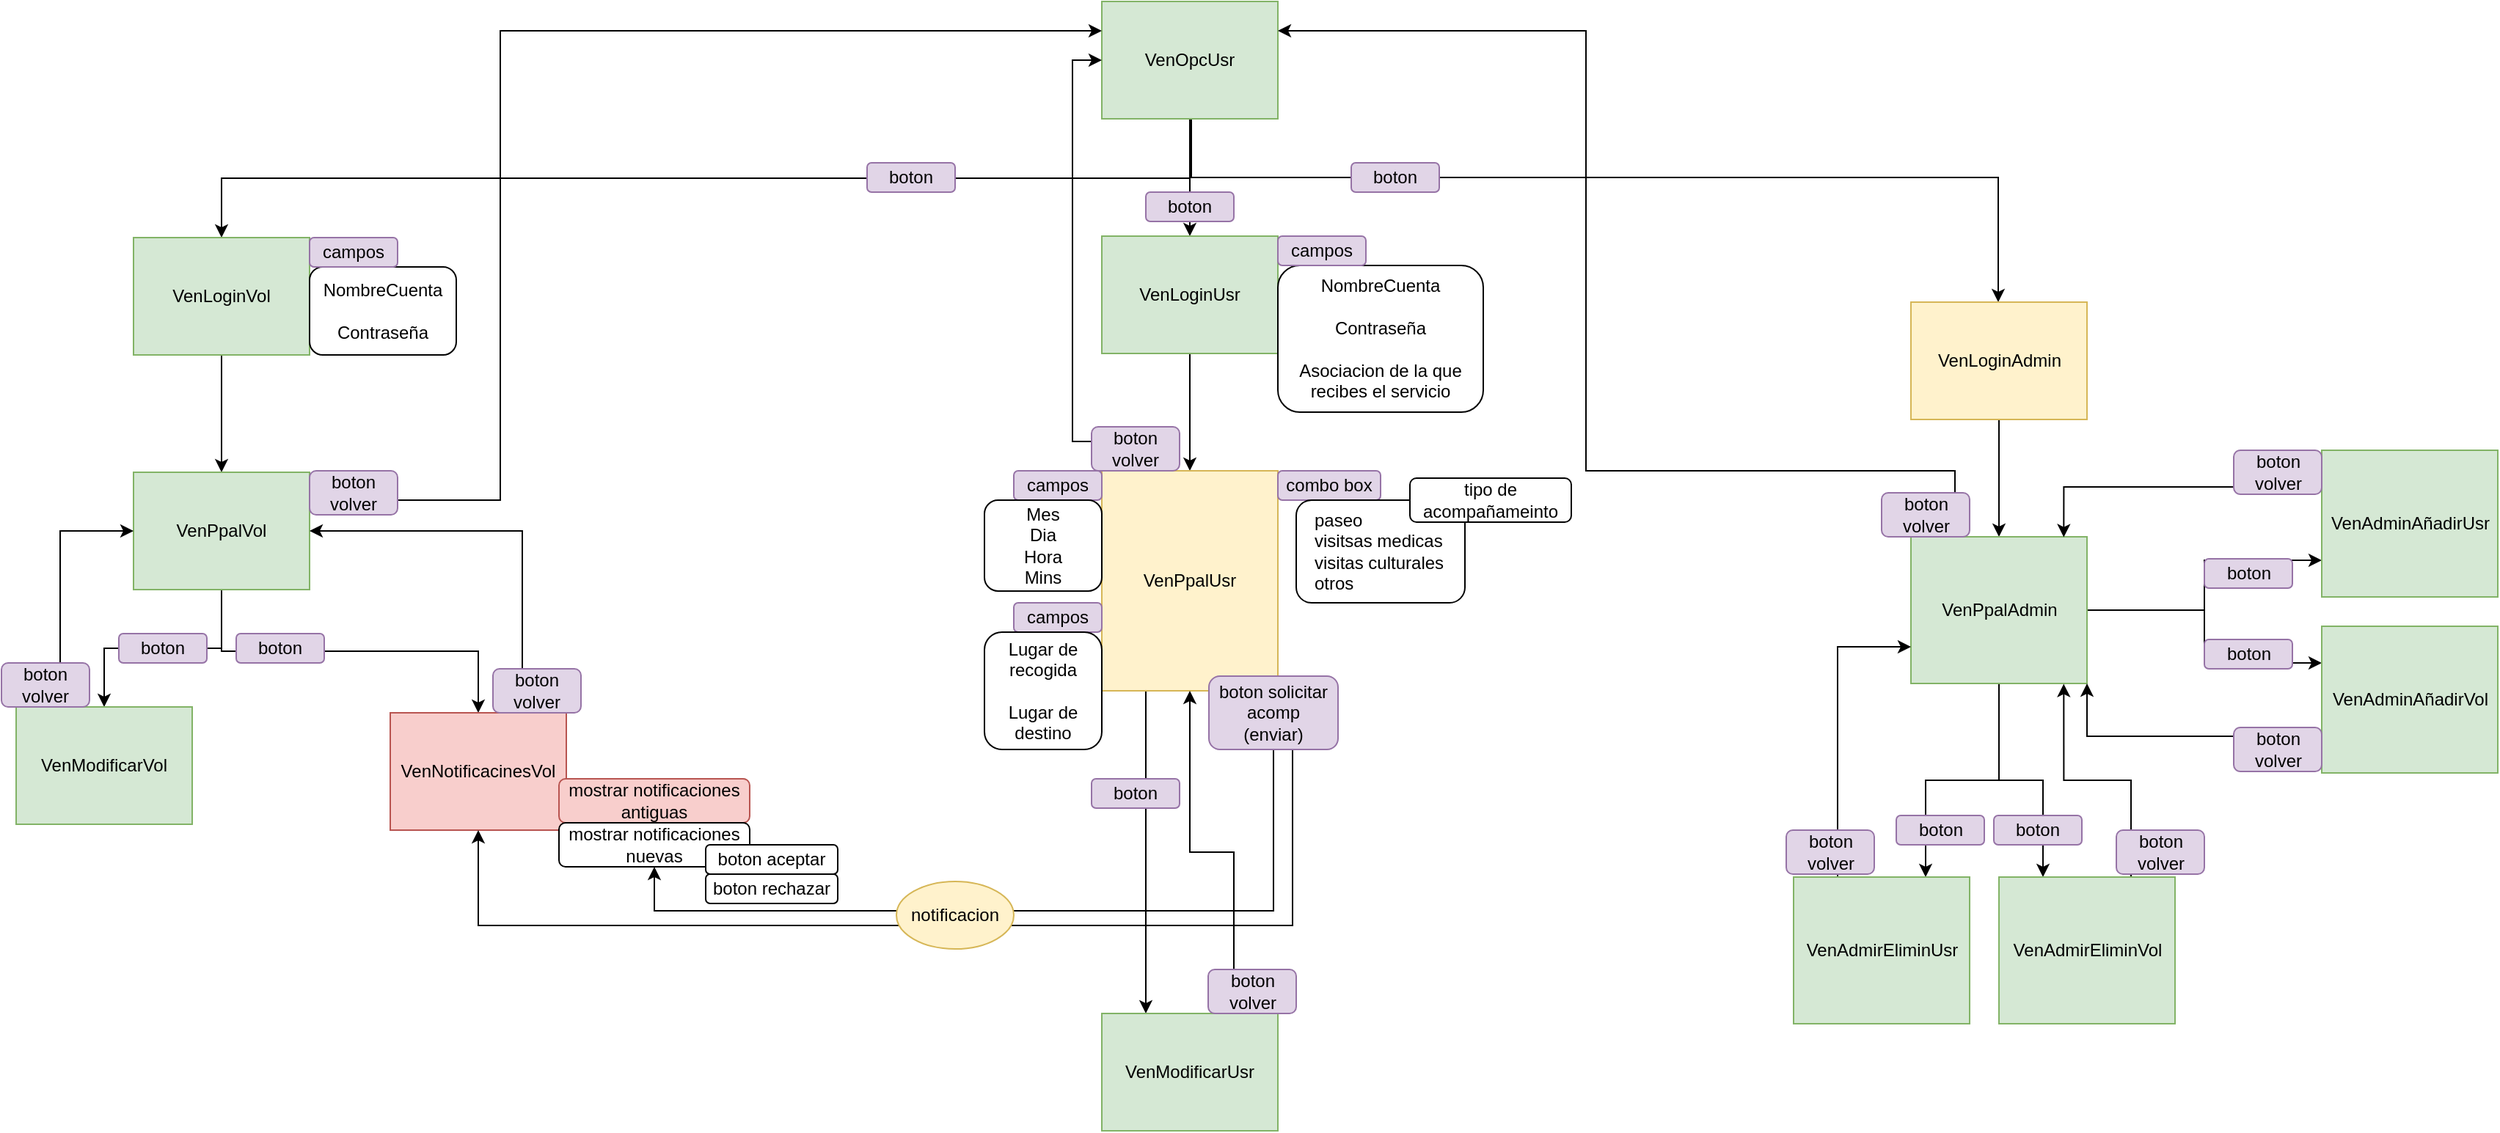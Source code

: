 <mxfile version="12.1.0" type="device" pages="1"><diagram id="lkkYnqu0QGlbB1ZkNQMD" name="Page-1"><mxGraphModel dx="2235" dy="808" grid="1" gridSize="10" guides="1" tooltips="1" connect="1" arrows="1" fold="1" page="1" pageScale="1" pageWidth="827" pageHeight="1169" math="0" shadow="0"><root><mxCell id="0"/><mxCell id="1" parent="0"/><mxCell id="LvIO8moZ334nMMsS1Mp4-1" style="edgeStyle=orthogonalEdgeStyle;rounded=0;orthogonalLoop=1;jettySize=auto;html=1;exitX=0.5;exitY=1;exitDx=0;exitDy=0;" parent="1" source="LvIO8moZ334nMMsS1Mp4-4" target="LvIO8moZ334nMMsS1Mp4-6" edge="1"><mxGeometry relative="1" as="geometry"><Array as="points"><mxPoint x="421" y="120"/><mxPoint x="971" y="120"/></Array></mxGeometry></mxCell><mxCell id="LvIO8moZ334nMMsS1Mp4-2" style="edgeStyle=orthogonalEdgeStyle;rounded=0;orthogonalLoop=1;jettySize=auto;html=1;exitX=0.5;exitY=1;exitDx=0;exitDy=0;" parent="1" source="LvIO8moZ334nMMsS1Mp4-4" target="LvIO8moZ334nMMsS1Mp4-8" edge="1"><mxGeometry relative="1" as="geometry"/></mxCell><mxCell id="LvIO8moZ334nMMsS1Mp4-3" style="edgeStyle=orthogonalEdgeStyle;rounded=0;orthogonalLoop=1;jettySize=auto;html=1;exitX=0.5;exitY=1;exitDx=0;exitDy=0;" parent="1" source="LvIO8moZ334nMMsS1Mp4-4" target="LvIO8moZ334nMMsS1Mp4-10" edge="1"><mxGeometry relative="1" as="geometry"/></mxCell><mxCell id="LvIO8moZ334nMMsS1Mp4-4" value="VenOpcUsr" style="rounded=0;whiteSpace=wrap;html=1;fillColor=#d5e8d4;strokeColor=#82b366;" parent="1" vertex="1"><mxGeometry x="360" width="120" height="80" as="geometry"/></mxCell><mxCell id="LvIO8moZ334nMMsS1Mp4-5" style="edgeStyle=orthogonalEdgeStyle;rounded=0;orthogonalLoop=1;jettySize=auto;html=1;exitX=0.5;exitY=1;exitDx=0;exitDy=0;" parent="1" source="LvIO8moZ334nMMsS1Mp4-6" target="LvIO8moZ334nMMsS1Mp4-47" edge="1"><mxGeometry relative="1" as="geometry"/></mxCell><mxCell id="LvIO8moZ334nMMsS1Mp4-6" value="VenLoginAdmin" style="rounded=0;whiteSpace=wrap;html=1;fillColor=#fff2cc;strokeColor=#d6b656;" parent="1" vertex="1"><mxGeometry x="911.5" y="205" width="120" height="80" as="geometry"/></mxCell><mxCell id="LvIO8moZ334nMMsS1Mp4-7" style="edgeStyle=orthogonalEdgeStyle;rounded=0;orthogonalLoop=1;jettySize=auto;html=1;exitX=0.5;exitY=1;exitDx=0;exitDy=0;" parent="1" source="LvIO8moZ334nMMsS1Mp4-8" target="LvIO8moZ334nMMsS1Mp4-32" edge="1"><mxGeometry relative="1" as="geometry"/></mxCell><mxCell id="LvIO8moZ334nMMsS1Mp4-8" value="VenLoginUsr" style="rounded=0;whiteSpace=wrap;html=1;fillColor=#d5e8d4;strokeColor=#82b366;" parent="1" vertex="1"><mxGeometry x="360" y="160" width="120" height="80" as="geometry"/></mxCell><mxCell id="LvIO8moZ334nMMsS1Mp4-9" style="edgeStyle=orthogonalEdgeStyle;rounded=0;orthogonalLoop=1;jettySize=auto;html=1;exitX=0.5;exitY=1;exitDx=0;exitDy=0;" parent="1" source="LvIO8moZ334nMMsS1Mp4-10" target="LvIO8moZ334nMMsS1Mp4-16" edge="1"><mxGeometry relative="1" as="geometry"/></mxCell><mxCell id="LvIO8moZ334nMMsS1Mp4-10" value="VenLoginVol" style="rounded=0;whiteSpace=wrap;html=1;fillColor=#d5e8d4;strokeColor=#82b366;" parent="1" vertex="1"><mxGeometry x="-300" y="161" width="120" height="80" as="geometry"/></mxCell><mxCell id="LvIO8moZ334nMMsS1Mp4-11" value="NombreCuenta&lt;br&gt;&lt;br&gt;Contraseña&lt;br&gt;&lt;br&gt;Asociacion de la que recibes el servicio" style="rounded=1;whiteSpace=wrap;html=1;" parent="1" vertex="1"><mxGeometry x="480" y="180" width="140" height="100" as="geometry"/></mxCell><mxCell id="LvIO8moZ334nMMsS1Mp4-12" value="NombreCuenta&lt;br&gt;&lt;br&gt;Contraseña" style="rounded=1;whiteSpace=wrap;html=1;" parent="1" vertex="1"><mxGeometry x="-180" y="181" width="100" height="60" as="geometry"/></mxCell><mxCell id="LvIO8moZ334nMMsS1Mp4-13" style="edgeStyle=orthogonalEdgeStyle;rounded=0;orthogonalLoop=1;jettySize=auto;html=1;exitX=0.5;exitY=1;exitDx=0;exitDy=0;" parent="1" source="LvIO8moZ334nMMsS1Mp4-16" target="LvIO8moZ334nMMsS1Mp4-18" edge="1"><mxGeometry relative="1" as="geometry"/></mxCell><mxCell id="LvIO8moZ334nMMsS1Mp4-14" style="edgeStyle=orthogonalEdgeStyle;rounded=0;orthogonalLoop=1;jettySize=auto;html=1;exitX=0.5;exitY=1;exitDx=0;exitDy=0;" parent="1" source="LvIO8moZ334nMMsS1Mp4-16" target="LvIO8moZ334nMMsS1Mp4-20" edge="1"><mxGeometry relative="1" as="geometry"/></mxCell><mxCell id="LvIO8moZ334nMMsS1Mp4-15" style="edgeStyle=orthogonalEdgeStyle;rounded=0;orthogonalLoop=1;jettySize=auto;html=1;exitX=0;exitY=0.25;exitDx=0;exitDy=0;entryX=0;entryY=0.25;entryDx=0;entryDy=0;" parent="1" source="LvIO8moZ334nMMsS1Mp4-16" target="LvIO8moZ334nMMsS1Mp4-4" edge="1"><mxGeometry relative="1" as="geometry"><Array as="points"><mxPoint x="-300" y="340"/><mxPoint x="-50" y="340"/><mxPoint x="-50" y="20"/></Array></mxGeometry></mxCell><mxCell id="LvIO8moZ334nMMsS1Mp4-16" value="VenPpalVol" style="rounded=0;whiteSpace=wrap;html=1;fillColor=#d5e8d4;strokeColor=#82b366;" parent="1" vertex="1"><mxGeometry x="-300" y="321" width="120" height="80" as="geometry"/></mxCell><mxCell id="LvIO8moZ334nMMsS1Mp4-17" style="edgeStyle=orthogonalEdgeStyle;rounded=0;orthogonalLoop=1;jettySize=auto;html=1;exitX=0.25;exitY=0;exitDx=0;exitDy=0;entryX=0;entryY=0.5;entryDx=0;entryDy=0;" parent="1" source="LvIO8moZ334nMMsS1Mp4-18" target="LvIO8moZ334nMMsS1Mp4-16" edge="1"><mxGeometry relative="1" as="geometry"/></mxCell><mxCell id="LvIO8moZ334nMMsS1Mp4-18" value="VenModificarVol" style="rounded=0;whiteSpace=wrap;html=1;fillColor=#d5e8d4;strokeColor=#82b366;" parent="1" vertex="1"><mxGeometry x="-380" y="481" width="120" height="80" as="geometry"/></mxCell><mxCell id="LvIO8moZ334nMMsS1Mp4-19" style="edgeStyle=orthogonalEdgeStyle;rounded=0;orthogonalLoop=1;jettySize=auto;html=1;exitX=0.75;exitY=0;exitDx=0;exitDy=0;entryX=1;entryY=0.5;entryDx=0;entryDy=0;" parent="1" source="LvIO8moZ334nMMsS1Mp4-20" target="LvIO8moZ334nMMsS1Mp4-16" edge="1"><mxGeometry relative="1" as="geometry"/></mxCell><mxCell id="LvIO8moZ334nMMsS1Mp4-20" value="VenNotificacinesVol" style="rounded=0;whiteSpace=wrap;html=1;fillColor=#f8cecc;strokeColor=#b85450;" parent="1" vertex="1"><mxGeometry x="-125" y="485" width="120" height="80" as="geometry"/></mxCell><mxCell id="LvIO8moZ334nMMsS1Mp4-21" value="boton" style="rounded=1;whiteSpace=wrap;html=1;fillColor=#e1d5e7;strokeColor=#9673a6;" parent="1" vertex="1"><mxGeometry x="-230" y="431" width="60" height="20" as="geometry"/></mxCell><mxCell id="LvIO8moZ334nMMsS1Mp4-22" value="boton" style="rounded=1;whiteSpace=wrap;html=1;fillColor=#e1d5e7;strokeColor=#9673a6;" parent="1" vertex="1"><mxGeometry x="-310" y="431" width="60" height="20" as="geometry"/></mxCell><mxCell id="LvIO8moZ334nMMsS1Mp4-23" value="boton" style="rounded=1;whiteSpace=wrap;html=1;fillColor=#e1d5e7;strokeColor=#9673a6;" parent="1" vertex="1"><mxGeometry x="200" y="110" width="60" height="20" as="geometry"/></mxCell><mxCell id="LvIO8moZ334nMMsS1Mp4-24" value="boton" style="rounded=1;whiteSpace=wrap;html=1;fillColor=#e1d5e7;strokeColor=#9673a6;" parent="1" vertex="1"><mxGeometry x="530" y="110" width="60" height="20" as="geometry"/></mxCell><mxCell id="LvIO8moZ334nMMsS1Mp4-25" value="boton" style="rounded=1;whiteSpace=wrap;html=1;fillColor=#e1d5e7;strokeColor=#9673a6;" parent="1" vertex="1"><mxGeometry x="390" y="130" width="60" height="20" as="geometry"/></mxCell><mxCell id="LvIO8moZ334nMMsS1Mp4-26" value="campos" style="rounded=1;whiteSpace=wrap;html=1;fillColor=#e1d5e7;strokeColor=#9673a6;" parent="1" vertex="1"><mxGeometry x="-180" y="161" width="60" height="20" as="geometry"/></mxCell><mxCell id="LvIO8moZ334nMMsS1Mp4-27" value="campos" style="rounded=1;whiteSpace=wrap;html=1;fillColor=#e1d5e7;strokeColor=#9673a6;" parent="1" vertex="1"><mxGeometry x="480" y="160" width="60" height="20" as="geometry"/></mxCell><mxCell id="LvIO8moZ334nMMsS1Mp4-28" value="mostrar notificaciones&lt;br&gt;antiguas" style="rounded=1;whiteSpace=wrap;html=1;fillColor=#f8cecc;strokeColor=#b85450;" parent="1" vertex="1"><mxGeometry x="-10" y="530" width="130" height="30" as="geometry"/></mxCell><mxCell id="LvIO8moZ334nMMsS1Mp4-29" value="mostrar notificaciones&lt;br&gt;nuevas" style="rounded=1;whiteSpace=wrap;html=1;" parent="1" vertex="1"><mxGeometry x="-10" y="560" width="130" height="30" as="geometry"/></mxCell><mxCell id="LvIO8moZ334nMMsS1Mp4-30" style="edgeStyle=orthogonalEdgeStyle;rounded=0;orthogonalLoop=1;jettySize=auto;html=1;exitX=0.25;exitY=0;exitDx=0;exitDy=0;entryX=0;entryY=0.5;entryDx=0;entryDy=0;" parent="1" source="LvIO8moZ334nMMsS1Mp4-32" target="LvIO8moZ334nMMsS1Mp4-4" edge="1"><mxGeometry relative="1" as="geometry"><Array as="points"><mxPoint x="370" y="320"/><mxPoint x="370" y="300"/><mxPoint x="340" y="300"/><mxPoint x="340" y="40"/></Array></mxGeometry></mxCell><mxCell id="LvIO8moZ334nMMsS1Mp4-31" style="edgeStyle=orthogonalEdgeStyle;rounded=0;orthogonalLoop=1;jettySize=auto;html=1;exitX=0.25;exitY=1;exitDx=0;exitDy=0;entryX=0.25;entryY=0;entryDx=0;entryDy=0;" parent="1" source="LvIO8moZ334nMMsS1Mp4-32" target="LvIO8moZ334nMMsS1Mp4-74" edge="1"><mxGeometry relative="1" as="geometry"/></mxCell><mxCell id="LvIO8moZ334nMMsS1Mp4-32" value="VenPpalUsr" style="rounded=0;whiteSpace=wrap;html=1;fillColor=#fff2cc;strokeColor=#d6b656;" parent="1" vertex="1"><mxGeometry x="360" y="320" width="120" height="150" as="geometry"/></mxCell><mxCell id="LvIO8moZ334nMMsS1Mp4-33" value="combo box" style="rounded=1;whiteSpace=wrap;html=1;fillColor=#e1d5e7;strokeColor=#9673a6;" parent="1" vertex="1"><mxGeometry x="480" y="320" width="70" height="20" as="geometry"/></mxCell><mxCell id="LvIO8moZ334nMMsS1Mp4-34" value="&amp;nbsp; &amp;nbsp;paseo&lt;br&gt;&amp;nbsp; &amp;nbsp;visitsas medicas&lt;br&gt;&amp;nbsp; &amp;nbsp;visitas culturales&lt;br&gt;&amp;nbsp; &amp;nbsp;otros" style="rounded=1;whiteSpace=wrap;html=1;align=left;" parent="1" vertex="1"><mxGeometry x="492.5" y="340" width="115" height="70" as="geometry"/></mxCell><mxCell id="LvIO8moZ334nMMsS1Mp4-35" value="tipo de acompañameinto" style="rounded=1;whiteSpace=wrap;html=1;" parent="1" vertex="1"><mxGeometry x="570" y="325" width="110" height="30" as="geometry"/></mxCell><mxCell id="LvIO8moZ334nMMsS1Mp4-36" value="boton aceptar" style="rounded=1;whiteSpace=wrap;html=1;" parent="1" vertex="1"><mxGeometry x="90" y="575" width="90" height="20" as="geometry"/></mxCell><mxCell id="LvIO8moZ334nMMsS1Mp4-37" value="boton rechazar" style="rounded=1;whiteSpace=wrap;html=1;" parent="1" vertex="1"><mxGeometry x="90" y="595" width="90" height="20" as="geometry"/></mxCell><mxCell id="LvIO8moZ334nMMsS1Mp4-38" value="campos" style="rounded=1;whiteSpace=wrap;html=1;fillColor=#e1d5e7;strokeColor=#9673a6;" parent="1" vertex="1"><mxGeometry x="300" y="320" width="60" height="20" as="geometry"/></mxCell><mxCell id="LvIO8moZ334nMMsS1Mp4-39" value="Mes&lt;br&gt;Dia&lt;br&gt;Hora&lt;br&gt;Mins" style="rounded=1;whiteSpace=wrap;html=1;" parent="1" vertex="1"><mxGeometry x="280" y="340" width="80" height="62" as="geometry"/></mxCell><mxCell id="LvIO8moZ334nMMsS1Mp4-40" value="campos" style="rounded=1;whiteSpace=wrap;html=1;fillColor=#e1d5e7;strokeColor=#9673a6;" parent="1" vertex="1"><mxGeometry x="300" y="410" width="60" height="20" as="geometry"/></mxCell><mxCell id="LvIO8moZ334nMMsS1Mp4-41" value="Lugar de&lt;br&gt;recogida&lt;br&gt;&lt;br&gt;Lugar de destino" style="rounded=1;whiteSpace=wrap;html=1;" parent="1" vertex="1"><mxGeometry x="280" y="430" width="80" height="80" as="geometry"/></mxCell><mxCell id="LvIO8moZ334nMMsS1Mp4-42" style="edgeStyle=orthogonalEdgeStyle;rounded=0;orthogonalLoop=1;jettySize=auto;html=1;exitX=1;exitY=0.5;exitDx=0;exitDy=0;entryX=0;entryY=0.75;entryDx=0;entryDy=0;" parent="1" source="LvIO8moZ334nMMsS1Mp4-47" target="LvIO8moZ334nMMsS1Mp4-49" edge="1"><mxGeometry relative="1" as="geometry"/></mxCell><mxCell id="LvIO8moZ334nMMsS1Mp4-43" style="edgeStyle=orthogonalEdgeStyle;rounded=0;orthogonalLoop=1;jettySize=auto;html=1;exitX=1;exitY=0.5;exitDx=0;exitDy=0;entryX=0;entryY=0.25;entryDx=0;entryDy=0;" parent="1" source="LvIO8moZ334nMMsS1Mp4-47" target="LvIO8moZ334nMMsS1Mp4-51" edge="1"><mxGeometry relative="1" as="geometry"/></mxCell><mxCell id="LvIO8moZ334nMMsS1Mp4-44" style="edgeStyle=orthogonalEdgeStyle;rounded=0;orthogonalLoop=1;jettySize=auto;html=1;exitX=0.5;exitY=1;exitDx=0;exitDy=0;entryX=0.25;entryY=0;entryDx=0;entryDy=0;" parent="1" source="LvIO8moZ334nMMsS1Mp4-47" target="LvIO8moZ334nMMsS1Mp4-57" edge="1"><mxGeometry relative="1" as="geometry"/></mxCell><mxCell id="LvIO8moZ334nMMsS1Mp4-45" style="edgeStyle=orthogonalEdgeStyle;rounded=0;orthogonalLoop=1;jettySize=auto;html=1;exitX=0.5;exitY=1;exitDx=0;exitDy=0;entryX=0.75;entryY=0;entryDx=0;entryDy=0;" parent="1" source="LvIO8moZ334nMMsS1Mp4-47" target="LvIO8moZ334nMMsS1Mp4-55" edge="1"><mxGeometry relative="1" as="geometry"/></mxCell><mxCell id="LvIO8moZ334nMMsS1Mp4-46" style="edgeStyle=orthogonalEdgeStyle;rounded=0;orthogonalLoop=1;jettySize=auto;html=1;exitX=0.25;exitY=0;exitDx=0;exitDy=0;entryX=1;entryY=0.25;entryDx=0;entryDy=0;" parent="1" source="LvIO8moZ334nMMsS1Mp4-47" target="LvIO8moZ334nMMsS1Mp4-4" edge="1"><mxGeometry relative="1" as="geometry"><Array as="points"><mxPoint x="690" y="320"/><mxPoint x="690" y="20"/></Array></mxGeometry></mxCell><mxCell id="LvIO8moZ334nMMsS1Mp4-47" value="VenPpalAdmin" style="rounded=0;whiteSpace=wrap;html=1;fillColor=#d5e8d4;strokeColor=#82b366;" parent="1" vertex="1"><mxGeometry x="911.5" y="365" width="120" height="100" as="geometry"/></mxCell><mxCell id="LvIO8moZ334nMMsS1Mp4-48" style="edgeStyle=orthogonalEdgeStyle;rounded=0;orthogonalLoop=1;jettySize=auto;html=1;exitX=0;exitY=0.25;exitDx=0;exitDy=0;entryX=0.868;entryY=0.003;entryDx=0;entryDy=0;entryPerimeter=0;" parent="1" source="LvIO8moZ334nMMsS1Mp4-49" target="LvIO8moZ334nMMsS1Mp4-47" edge="1"><mxGeometry relative="1" as="geometry"/></mxCell><mxCell id="LvIO8moZ334nMMsS1Mp4-49" value="VenAdminAñadirUsr" style="rounded=0;whiteSpace=wrap;html=1;fillColor=#d5e8d4;strokeColor=#82b366;" parent="1" vertex="1"><mxGeometry x="1191.5" y="306" width="120" height="100" as="geometry"/></mxCell><mxCell id="LvIO8moZ334nMMsS1Mp4-50" style="edgeStyle=orthogonalEdgeStyle;rounded=0;orthogonalLoop=1;jettySize=auto;html=1;exitX=0;exitY=0.75;exitDx=0;exitDy=0;entryX=1;entryY=1;entryDx=0;entryDy=0;entryPerimeter=0;" parent="1" source="LvIO8moZ334nMMsS1Mp4-51" target="LvIO8moZ334nMMsS1Mp4-47" edge="1"><mxGeometry relative="1" as="geometry"/></mxCell><mxCell id="LvIO8moZ334nMMsS1Mp4-51" value="VenAdminAñadirVol" style="rounded=0;whiteSpace=wrap;html=1;fillColor=#d5e8d4;strokeColor=#82b366;" parent="1" vertex="1"><mxGeometry x="1191.5" y="426" width="120" height="100" as="geometry"/></mxCell><mxCell id="LvIO8moZ334nMMsS1Mp4-52" value="boton" style="rounded=1;whiteSpace=wrap;html=1;fillColor=#e1d5e7;strokeColor=#9673a6;" parent="1" vertex="1"><mxGeometry x="1111.5" y="380" width="60" height="20" as="geometry"/></mxCell><mxCell id="LvIO8moZ334nMMsS1Mp4-53" value="boton" style="rounded=1;whiteSpace=wrap;html=1;fillColor=#e1d5e7;strokeColor=#9673a6;" parent="1" vertex="1"><mxGeometry x="1111.5" y="435" width="60" height="20" as="geometry"/></mxCell><mxCell id="LvIO8moZ334nMMsS1Mp4-54" style="edgeStyle=orthogonalEdgeStyle;rounded=0;orthogonalLoop=1;jettySize=auto;html=1;exitX=0.25;exitY=0;exitDx=0;exitDy=0;entryX=0;entryY=0.75;entryDx=0;entryDy=0;" parent="1" source="LvIO8moZ334nMMsS1Mp4-55" target="LvIO8moZ334nMMsS1Mp4-47" edge="1"><mxGeometry relative="1" as="geometry"/></mxCell><mxCell id="LvIO8moZ334nMMsS1Mp4-55" value="VenAdmirEliminUsr" style="rounded=0;whiteSpace=wrap;html=1;fillColor=#d5e8d4;strokeColor=#82b366;" parent="1" vertex="1"><mxGeometry x="831.5" y="597" width="120" height="100" as="geometry"/></mxCell><mxCell id="LvIO8moZ334nMMsS1Mp4-56" style="edgeStyle=orthogonalEdgeStyle;rounded=0;orthogonalLoop=1;jettySize=auto;html=1;exitX=0.75;exitY=0;exitDx=0;exitDy=0;entryX=0.868;entryY=1.003;entryDx=0;entryDy=0;entryPerimeter=0;" parent="1" source="LvIO8moZ334nMMsS1Mp4-57" target="LvIO8moZ334nMMsS1Mp4-47" edge="1"><mxGeometry relative="1" as="geometry"/></mxCell><mxCell id="LvIO8moZ334nMMsS1Mp4-57" value="VenAdmirEliminVol" style="rounded=0;whiteSpace=wrap;html=1;fillColor=#d5e8d4;strokeColor=#82b366;" parent="1" vertex="1"><mxGeometry x="971.5" y="597" width="120" height="100" as="geometry"/></mxCell><mxCell id="LvIO8moZ334nMMsS1Mp4-58" value="boton" style="rounded=1;whiteSpace=wrap;html=1;fillColor=#e1d5e7;strokeColor=#9673a6;" parent="1" vertex="1"><mxGeometry x="901.5" y="555" width="60" height="20" as="geometry"/></mxCell><mxCell id="LvIO8moZ334nMMsS1Mp4-59" value="boton" style="rounded=1;whiteSpace=wrap;html=1;fillColor=#e1d5e7;strokeColor=#9673a6;" parent="1" vertex="1"><mxGeometry x="968" y="555" width="60" height="20" as="geometry"/></mxCell><mxCell id="LvIO8moZ334nMMsS1Mp4-60" style="edgeStyle=orthogonalEdgeStyle;rounded=0;orthogonalLoop=1;jettySize=auto;html=1;exitX=0.5;exitY=1;exitDx=0;exitDy=0;entryX=0.5;entryY=1;entryDx=0;entryDy=0;" parent="1" source="LvIO8moZ334nMMsS1Mp4-62" target="LvIO8moZ334nMMsS1Mp4-29" edge="1"><mxGeometry relative="1" as="geometry"><Array as="points"><mxPoint x="477" y="620"/><mxPoint x="55" y="620"/></Array></mxGeometry></mxCell><mxCell id="LvIO8moZ334nMMsS1Mp4-61" style="edgeStyle=orthogonalEdgeStyle;rounded=0;orthogonalLoop=1;jettySize=auto;html=1;exitX=0.5;exitY=1;exitDx=0;exitDy=0;entryX=0.5;entryY=1;entryDx=0;entryDy=0;" parent="1" source="LvIO8moZ334nMMsS1Mp4-62" target="LvIO8moZ334nMMsS1Mp4-20" edge="1"><mxGeometry relative="1" as="geometry"><Array as="points"><mxPoint x="490" y="510"/><mxPoint x="490" y="630"/><mxPoint x="-65" y="630"/></Array></mxGeometry></mxCell><mxCell id="LvIO8moZ334nMMsS1Mp4-62" value="boton solicitar&lt;br&gt;acomp&lt;br&gt;(enviar)" style="rounded=1;whiteSpace=wrap;html=1;fillColor=#e1d5e7;strokeColor=#9673a6;" parent="1" vertex="1"><mxGeometry x="433" y="460" width="88" height="50" as="geometry"/></mxCell><mxCell id="LvIO8moZ334nMMsS1Mp4-63" value="notificacion" style="ellipse;whiteSpace=wrap;html=1;fillColor=#fff2cc;strokeColor=#d6b656;" parent="1" vertex="1"><mxGeometry x="220" y="600" width="80" height="46" as="geometry"/></mxCell><mxCell id="LvIO8moZ334nMMsS1Mp4-64" value="boton&lt;br&gt;volver" style="rounded=1;whiteSpace=wrap;html=1;fillColor=#e1d5e7;strokeColor=#9673a6;" parent="1" vertex="1"><mxGeometry x="-390" y="451" width="60" height="30" as="geometry"/></mxCell><mxCell id="LvIO8moZ334nMMsS1Mp4-65" value="boton&lt;br&gt;volver" style="rounded=1;whiteSpace=wrap;html=1;fillColor=#e1d5e7;strokeColor=#9673a6;" parent="1" vertex="1"><mxGeometry x="-55" y="455" width="60" height="30" as="geometry"/></mxCell><mxCell id="LvIO8moZ334nMMsS1Mp4-66" value="boton&lt;br&gt;volver" style="rounded=1;whiteSpace=wrap;html=1;fillColor=#e1d5e7;strokeColor=#9673a6;" parent="1" vertex="1"><mxGeometry x="-180" y="320" width="60" height="30" as="geometry"/></mxCell><mxCell id="LvIO8moZ334nMMsS1Mp4-67" value="boton&lt;br&gt;volver" style="rounded=1;whiteSpace=wrap;html=1;fillColor=#e1d5e7;strokeColor=#9673a6;" parent="1" vertex="1"><mxGeometry x="353" y="290" width="60" height="30" as="geometry"/></mxCell><mxCell id="LvIO8moZ334nMMsS1Mp4-68" value="boton&lt;br&gt;volver" style="rounded=1;whiteSpace=wrap;html=1;fillColor=#e1d5e7;strokeColor=#9673a6;" parent="1" vertex="1"><mxGeometry x="891.5" y="335" width="60" height="30" as="geometry"/></mxCell><mxCell id="LvIO8moZ334nMMsS1Mp4-69" value="boton&lt;br&gt;volver" style="rounded=1;whiteSpace=wrap;html=1;fillColor=#e1d5e7;strokeColor=#9673a6;" parent="1" vertex="1"><mxGeometry x="1051.5" y="565" width="60" height="30" as="geometry"/></mxCell><mxCell id="LvIO8moZ334nMMsS1Mp4-70" value="boton&lt;br&gt;volver" style="rounded=1;whiteSpace=wrap;html=1;fillColor=#e1d5e7;strokeColor=#9673a6;" parent="1" vertex="1"><mxGeometry x="826.5" y="565" width="60" height="30" as="geometry"/></mxCell><mxCell id="LvIO8moZ334nMMsS1Mp4-71" value="boton&lt;br&gt;volver" style="rounded=1;whiteSpace=wrap;html=1;fillColor=#e1d5e7;strokeColor=#9673a6;" parent="1" vertex="1"><mxGeometry x="1131.5" y="495" width="60" height="30" as="geometry"/></mxCell><mxCell id="LvIO8moZ334nMMsS1Mp4-72" value="boton&lt;br&gt;volver" style="rounded=1;whiteSpace=wrap;html=1;fillColor=#e1d5e7;strokeColor=#9673a6;" parent="1" vertex="1"><mxGeometry x="1131.5" y="306" width="60" height="30" as="geometry"/></mxCell><mxCell id="LvIO8moZ334nMMsS1Mp4-73" style="edgeStyle=orthogonalEdgeStyle;rounded=0;orthogonalLoop=1;jettySize=auto;html=1;exitX=0.75;exitY=0;exitDx=0;exitDy=0;" parent="1" source="LvIO8moZ334nMMsS1Mp4-74" target="LvIO8moZ334nMMsS1Mp4-32" edge="1"><mxGeometry relative="1" as="geometry"/></mxCell><mxCell id="LvIO8moZ334nMMsS1Mp4-74" value="VenModificarUsr" style="rounded=0;whiteSpace=wrap;html=1;fillColor=#d5e8d4;strokeColor=#82b366;" parent="1" vertex="1"><mxGeometry x="360" y="690" width="120" height="80" as="geometry"/></mxCell><mxCell id="LvIO8moZ334nMMsS1Mp4-75" value="boton&lt;br&gt;volver" style="rounded=1;whiteSpace=wrap;html=1;fillColor=#e1d5e7;strokeColor=#9673a6;" parent="1" vertex="1"><mxGeometry x="432.5" y="660" width="60" height="30" as="geometry"/></mxCell><mxCell id="LvIO8moZ334nMMsS1Mp4-76" value="boton" style="rounded=1;whiteSpace=wrap;html=1;fillColor=#e1d5e7;strokeColor=#9673a6;" parent="1" vertex="1"><mxGeometry x="353" y="530" width="60" height="20" as="geometry"/></mxCell></root></mxGraphModel></diagram></mxfile>